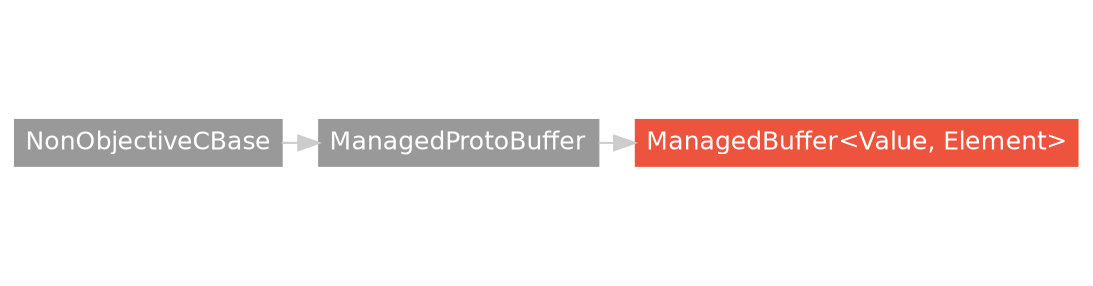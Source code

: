 strict digraph "ManagedBuffer<Value, Element> - Type Hierarchy - SwiftDoc.org" {
    pad="0.1,0.8"
    node [shape=box, style="filled,rounded", color="#999999", fillcolor="#999999", fontcolor=white, fontname=Helvetica, fontnames="Helvetica,sansserif", fontsize=12, margin="0.07,0.05", height="0.3"]
    edge [color="#cccccc"]
    "ManagedBuffer<Value, Element>" [URL="/type/ManagedBuffer/", style="filled", fillcolor="#ee543d", color="#ee543d"]
    "ManagedProtoBuffer" [URL="/type/ManagedProtoBuffer/", style=filled]
    "NonObjectiveCBase" [URL="/type/NonObjectiveCBase/", style=filled]    "ManagedProtoBuffer" -> "ManagedBuffer<Value, Element>"
    "NonObjectiveCBase" -> "ManagedProtoBuffer"
    subgraph Types {
        rank = max; "ManagedProtoBuffer"; "ManagedBuffer<Value, Element>"; "NonObjectiveCBase";
    }
}